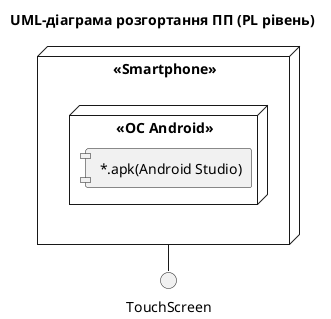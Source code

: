 @startuml

title UML-діаграма розгортання ПП (PL рівень)
left to right direction
skinparam componentStyle uml1

node "<<Smartphone>>" as smartphone {
	node "<<OC Android>>" {
		component [ *.apk(Android Studio)]
	}
}

interface TouchScreen
TouchScreen - smartphone

@enduml
